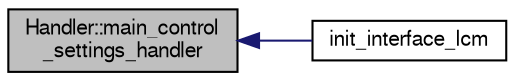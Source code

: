 digraph "Handler::main_control_settings_handler"
{
  edge [fontname="FreeSans",fontsize="10",labelfontname="FreeSans",labelfontsize="10"];
  node [fontname="FreeSans",fontsize="10",shape=record];
  rankdir="LR";
  Node1 [label="Handler::main_control\l_settings_handler",height=0.2,width=0.4,color="black", fillcolor="grey75", style="filled", fontcolor="black"];
  Node1 -> Node2 [dir="back",color="midnightblue",fontsize="10",style="solid",fontname="FreeSans"];
  Node2 [label="init_interface_lcm",height=0.2,width=0.4,color="black", fillcolor="white", style="filled",URL="$dd/df1/rt__interface__lcm_8cpp.html#a23857b25ac0abcaea372b7fd3cedc04d",tooltip="Initializer for all handlers related to the interface LCM streams. "];
}
